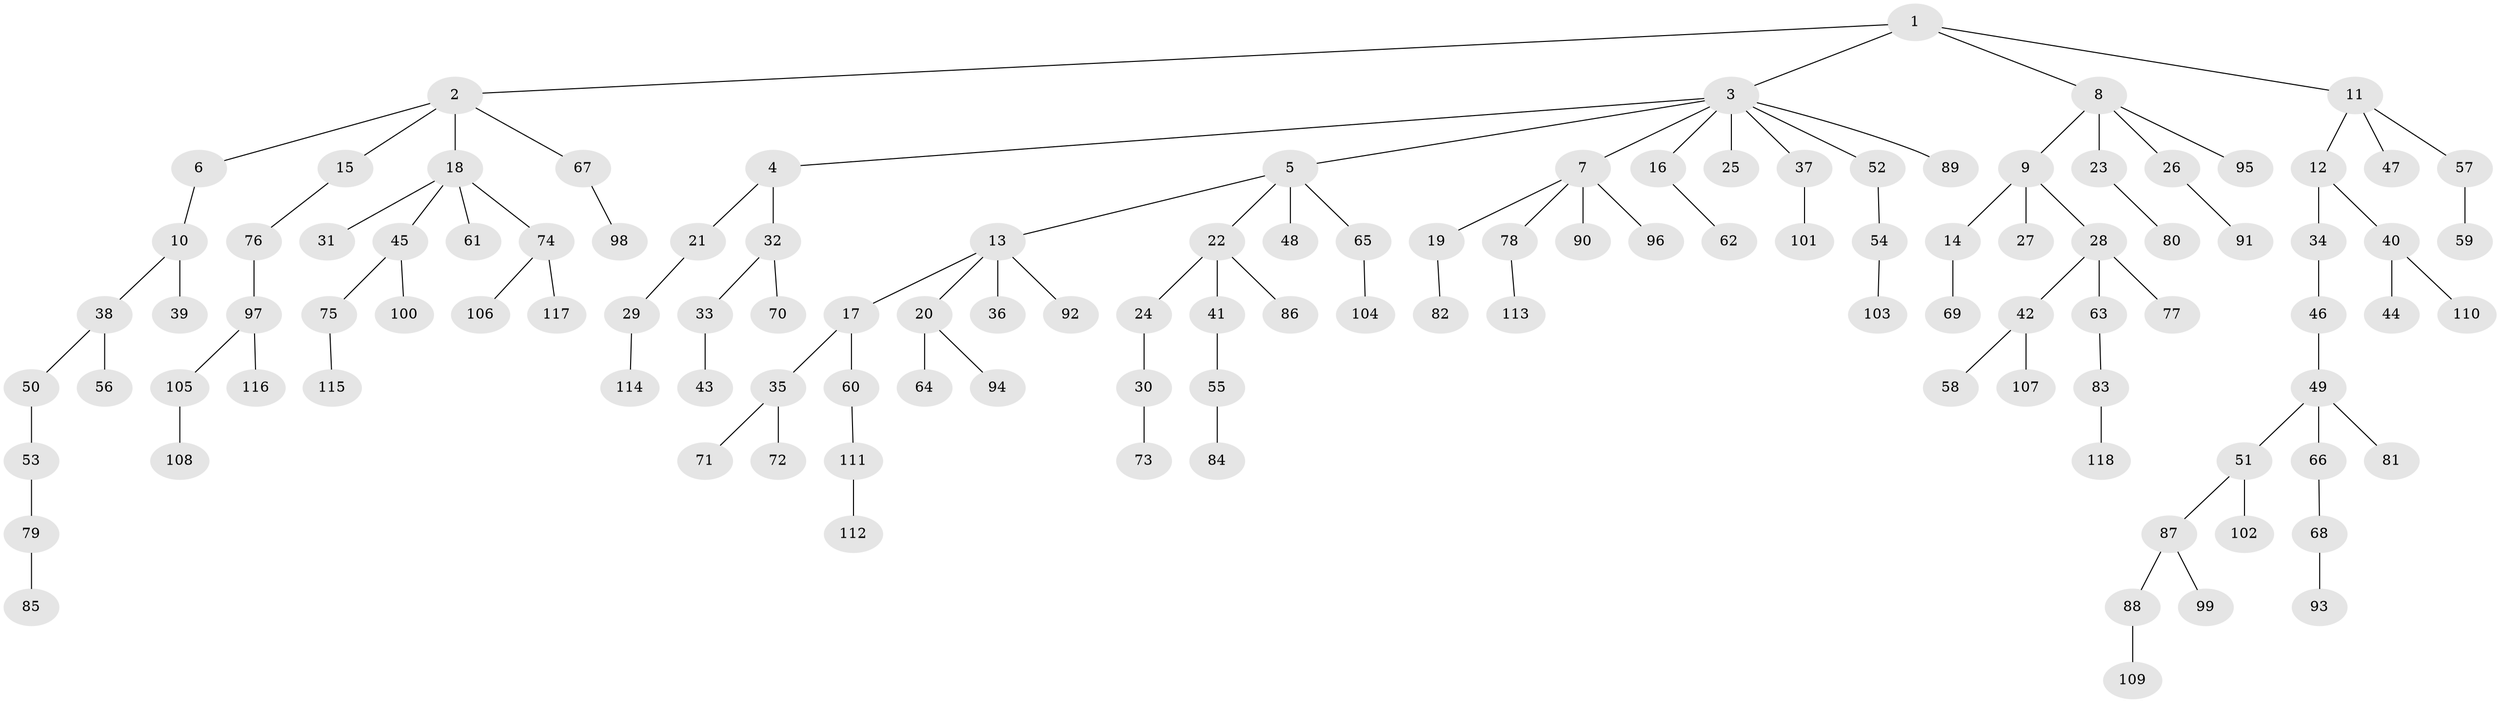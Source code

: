 // coarse degree distribution, {7: 0.012195121951219513, 10: 0.012195121951219513, 6: 0.024390243902439025, 2: 0.2926829268292683, 3: 0.10975609756097561, 4: 0.036585365853658534, 5: 0.012195121951219513, 1: 0.5}
// Generated by graph-tools (version 1.1) at 2025/19/03/04/25 18:19:04]
// undirected, 118 vertices, 117 edges
graph export_dot {
graph [start="1"]
  node [color=gray90,style=filled];
  1;
  2;
  3;
  4;
  5;
  6;
  7;
  8;
  9;
  10;
  11;
  12;
  13;
  14;
  15;
  16;
  17;
  18;
  19;
  20;
  21;
  22;
  23;
  24;
  25;
  26;
  27;
  28;
  29;
  30;
  31;
  32;
  33;
  34;
  35;
  36;
  37;
  38;
  39;
  40;
  41;
  42;
  43;
  44;
  45;
  46;
  47;
  48;
  49;
  50;
  51;
  52;
  53;
  54;
  55;
  56;
  57;
  58;
  59;
  60;
  61;
  62;
  63;
  64;
  65;
  66;
  67;
  68;
  69;
  70;
  71;
  72;
  73;
  74;
  75;
  76;
  77;
  78;
  79;
  80;
  81;
  82;
  83;
  84;
  85;
  86;
  87;
  88;
  89;
  90;
  91;
  92;
  93;
  94;
  95;
  96;
  97;
  98;
  99;
  100;
  101;
  102;
  103;
  104;
  105;
  106;
  107;
  108;
  109;
  110;
  111;
  112;
  113;
  114;
  115;
  116;
  117;
  118;
  1 -- 2;
  1 -- 3;
  1 -- 8;
  1 -- 11;
  2 -- 6;
  2 -- 15;
  2 -- 18;
  2 -- 67;
  3 -- 4;
  3 -- 5;
  3 -- 7;
  3 -- 16;
  3 -- 25;
  3 -- 37;
  3 -- 52;
  3 -- 89;
  4 -- 21;
  4 -- 32;
  5 -- 13;
  5 -- 22;
  5 -- 48;
  5 -- 65;
  6 -- 10;
  7 -- 19;
  7 -- 78;
  7 -- 90;
  7 -- 96;
  8 -- 9;
  8 -- 23;
  8 -- 26;
  8 -- 95;
  9 -- 14;
  9 -- 27;
  9 -- 28;
  10 -- 38;
  10 -- 39;
  11 -- 12;
  11 -- 47;
  11 -- 57;
  12 -- 34;
  12 -- 40;
  13 -- 17;
  13 -- 20;
  13 -- 36;
  13 -- 92;
  14 -- 69;
  15 -- 76;
  16 -- 62;
  17 -- 35;
  17 -- 60;
  18 -- 31;
  18 -- 45;
  18 -- 61;
  18 -- 74;
  19 -- 82;
  20 -- 64;
  20 -- 94;
  21 -- 29;
  22 -- 24;
  22 -- 41;
  22 -- 86;
  23 -- 80;
  24 -- 30;
  26 -- 91;
  28 -- 42;
  28 -- 63;
  28 -- 77;
  29 -- 114;
  30 -- 73;
  32 -- 33;
  32 -- 70;
  33 -- 43;
  34 -- 46;
  35 -- 71;
  35 -- 72;
  37 -- 101;
  38 -- 50;
  38 -- 56;
  40 -- 44;
  40 -- 110;
  41 -- 55;
  42 -- 58;
  42 -- 107;
  45 -- 75;
  45 -- 100;
  46 -- 49;
  49 -- 51;
  49 -- 66;
  49 -- 81;
  50 -- 53;
  51 -- 87;
  51 -- 102;
  52 -- 54;
  53 -- 79;
  54 -- 103;
  55 -- 84;
  57 -- 59;
  60 -- 111;
  63 -- 83;
  65 -- 104;
  66 -- 68;
  67 -- 98;
  68 -- 93;
  74 -- 106;
  74 -- 117;
  75 -- 115;
  76 -- 97;
  78 -- 113;
  79 -- 85;
  83 -- 118;
  87 -- 88;
  87 -- 99;
  88 -- 109;
  97 -- 105;
  97 -- 116;
  105 -- 108;
  111 -- 112;
}
